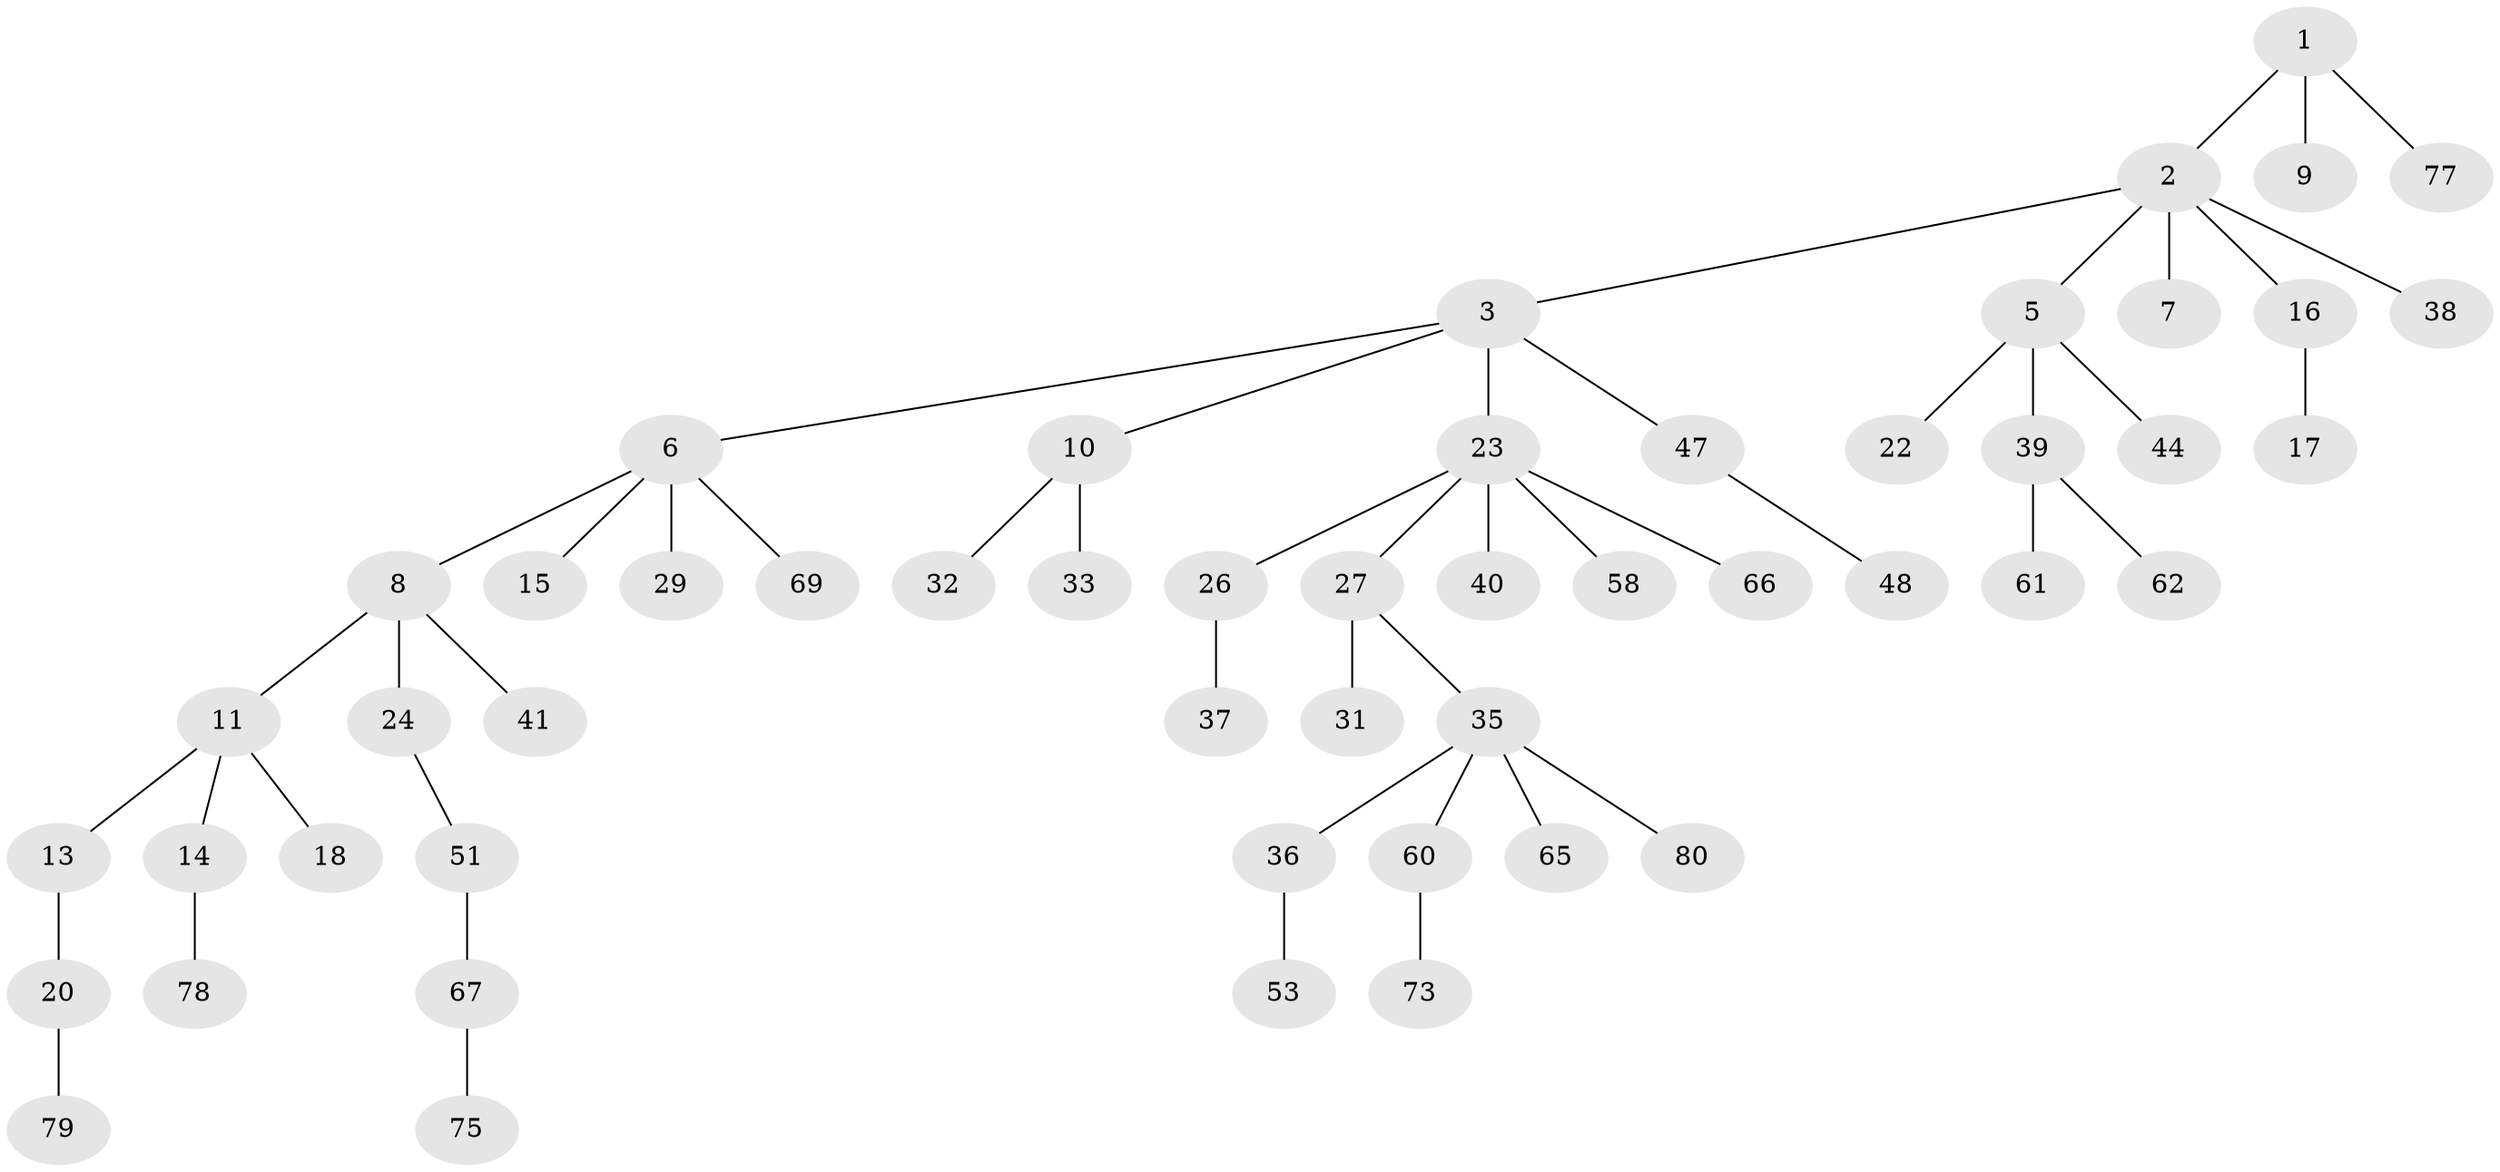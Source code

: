 // original degree distribution, {4: 0.0375, 6: 0.0375, 2: 0.25, 5: 0.05, 1: 0.5125, 3: 0.1125}
// Generated by graph-tools (version 1.1) at 2025/42/03/06/25 10:42:03]
// undirected, 52 vertices, 51 edges
graph export_dot {
graph [start="1"]
  node [color=gray90,style=filled];
  1 [super="+19"];
  2 [super="+12"];
  3 [super="+4"];
  5 [super="+25"];
  6 [super="+55"];
  7;
  8 [super="+42"];
  9;
  10 [super="+56"];
  11 [super="+34"];
  13 [super="+74"];
  14;
  15;
  16 [super="+64"];
  17;
  18 [super="+21"];
  20 [super="+45"];
  22 [super="+68"];
  23 [super="+28"];
  24 [super="+30"];
  26 [super="+71"];
  27;
  29;
  31 [super="+72"];
  32 [super="+43"];
  33;
  35 [super="+54"];
  36 [super="+49"];
  37 [super="+59"];
  38 [super="+50"];
  39 [super="+52"];
  40;
  41;
  44 [super="+46"];
  47 [super="+57"];
  48;
  51 [super="+76"];
  53 [super="+70"];
  58;
  60;
  61;
  62 [super="+63"];
  65;
  66;
  67;
  69;
  73;
  75;
  77;
  78;
  79;
  80;
  1 -- 2;
  1 -- 9;
  1 -- 77;
  2 -- 3;
  2 -- 5;
  2 -- 7;
  2 -- 16;
  2 -- 38;
  3 -- 6;
  3 -- 23;
  3 -- 10;
  3 -- 47;
  5 -- 22;
  5 -- 39;
  5 -- 44;
  6 -- 8;
  6 -- 15;
  6 -- 29;
  6 -- 69;
  8 -- 11;
  8 -- 24;
  8 -- 41;
  10 -- 32;
  10 -- 33;
  11 -- 13;
  11 -- 14;
  11 -- 18;
  13 -- 20;
  14 -- 78;
  16 -- 17;
  20 -- 79;
  23 -- 26;
  23 -- 27;
  23 -- 58;
  23 -- 66;
  23 -- 40;
  24 -- 51;
  26 -- 37;
  27 -- 31;
  27 -- 35;
  35 -- 36;
  35 -- 60;
  35 -- 80;
  35 -- 65;
  36 -- 53;
  39 -- 61;
  39 -- 62;
  47 -- 48;
  51 -- 67;
  60 -- 73;
  67 -- 75;
}
